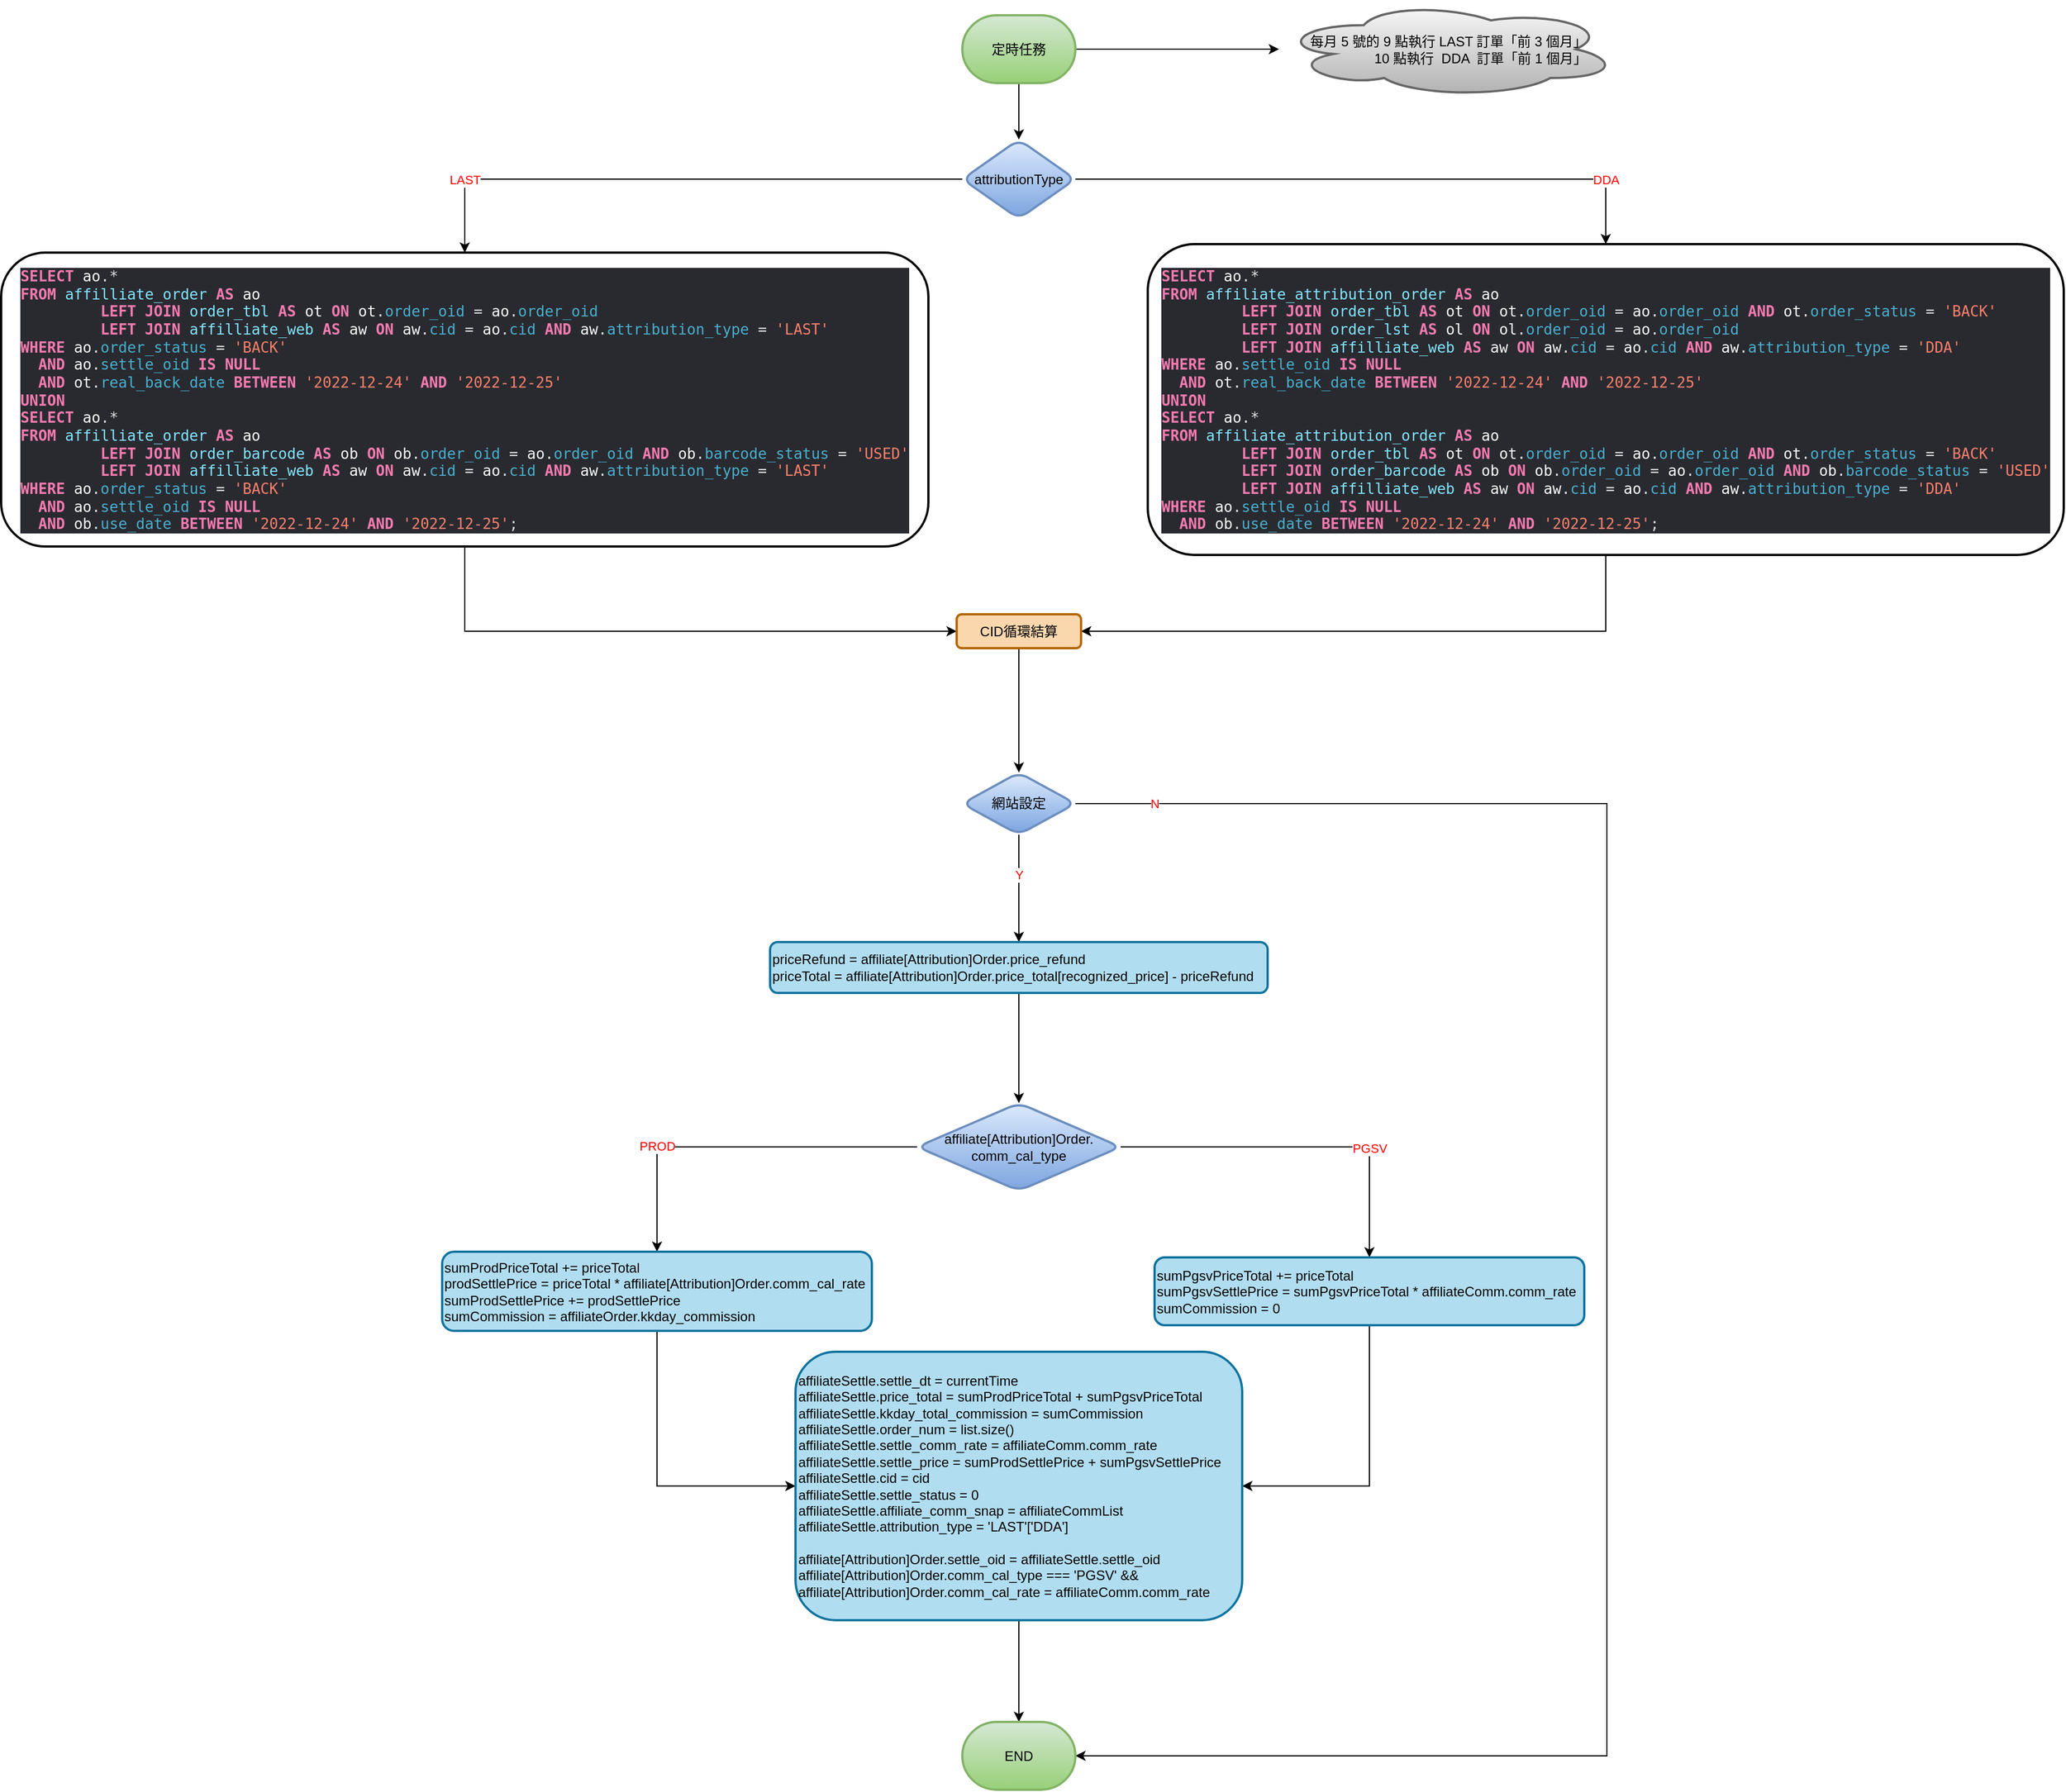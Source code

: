 <mxfile version="20.7.4" type="github">
  <diagram id="C5RBs43oDa-KdzZeNtuy" name="Page-1">
    <mxGraphModel dx="5160" dy="2760" grid="1" gridSize="10" guides="1" tooltips="1" connect="1" arrows="1" fold="1" page="1" pageScale="1" pageWidth="827" pageHeight="1169" math="0" shadow="0">
      <root>
        <mxCell id="WIyWlLk6GJQsqaUBKTNV-0" />
        <mxCell id="WIyWlLk6GJQsqaUBKTNV-1" parent="WIyWlLk6GJQsqaUBKTNV-0" />
        <mxCell id="dn64MigM15AH9dNGIZ7F-24" style="edgeStyle=orthogonalEdgeStyle;rounded=0;orthogonalLoop=1;jettySize=auto;html=1;exitX=0.5;exitY=1;exitDx=0;exitDy=0;exitPerimeter=0;entryX=0.5;entryY=0;entryDx=0;entryDy=0;" edge="1" parent="WIyWlLk6GJQsqaUBKTNV-1" source="dn64MigM15AH9dNGIZ7F-0" target="dn64MigM15AH9dNGIZ7F-23">
          <mxGeometry relative="1" as="geometry" />
        </mxCell>
        <mxCell id="dn64MigM15AH9dNGIZ7F-38" value="" style="edgeStyle=orthogonalEdgeStyle;rounded=0;orthogonalLoop=1;jettySize=auto;html=1;" edge="1" parent="WIyWlLk6GJQsqaUBKTNV-1" source="dn64MigM15AH9dNGIZ7F-0" target="dn64MigM15AH9dNGIZ7F-37">
          <mxGeometry relative="1" as="geometry" />
        </mxCell>
        <mxCell id="dn64MigM15AH9dNGIZ7F-0" value="定時任務" style="strokeWidth=2;html=1;shape=mxgraph.flowchart.terminator;whiteSpace=wrap;fillColor=#d5e8d4;strokeColor=#82b366;gradientColor=#97d077;" vertex="1" parent="WIyWlLk6GJQsqaUBKTNV-1">
          <mxGeometry x="320" y="302.5" width="100" height="60" as="geometry" />
        </mxCell>
        <mxCell id="dn64MigM15AH9dNGIZ7F-4" value="" style="edgeStyle=orthogonalEdgeStyle;rounded=0;orthogonalLoop=1;jettySize=auto;html=1;" edge="1" parent="WIyWlLk6GJQsqaUBKTNV-1" source="dn64MigM15AH9dNGIZ7F-23" target="dn64MigM15AH9dNGIZ7F-3">
          <mxGeometry relative="1" as="geometry">
            <mxPoint x="300" y="472.5" as="sourcePoint" />
          </mxGeometry>
        </mxCell>
        <mxCell id="dn64MigM15AH9dNGIZ7F-6" value="&lt;font color=&quot;#ff0000&quot;&gt;LAST&lt;/font&gt;" style="edgeLabel;html=1;align=center;verticalAlign=middle;resizable=0;points=[];" vertex="1" connectable="0" parent="dn64MigM15AH9dNGIZ7F-4">
          <mxGeometry x="0.448" relative="1" as="geometry">
            <mxPoint x="-75" as="offset" />
          </mxGeometry>
        </mxCell>
        <mxCell id="dn64MigM15AH9dNGIZ7F-8" value="" style="edgeStyle=orthogonalEdgeStyle;rounded=0;orthogonalLoop=1;jettySize=auto;html=1;" edge="1" parent="WIyWlLk6GJQsqaUBKTNV-1" source="dn64MigM15AH9dNGIZ7F-23" target="dn64MigM15AH9dNGIZ7F-7">
          <mxGeometry relative="1" as="geometry">
            <mxPoint x="430" y="472.5" as="sourcePoint" />
          </mxGeometry>
        </mxCell>
        <mxCell id="dn64MigM15AH9dNGIZ7F-9" value="&lt;font color=&quot;#ff0000&quot;&gt;DDA&lt;/font&gt;" style="edgeLabel;html=1;align=center;verticalAlign=middle;resizable=0;points=[];" vertex="1" connectable="0" parent="dn64MigM15AH9dNGIZ7F-8">
          <mxGeometry x="0.37" y="3" relative="1" as="geometry">
            <mxPoint x="108" y="3" as="offset" />
          </mxGeometry>
        </mxCell>
        <mxCell id="dn64MigM15AH9dNGIZ7F-12" style="edgeStyle=orthogonalEdgeStyle;rounded=0;orthogonalLoop=1;jettySize=auto;html=1;exitX=0.5;exitY=1;exitDx=0;exitDy=0;entryX=0;entryY=0.5;entryDx=0;entryDy=0;" edge="1" parent="WIyWlLk6GJQsqaUBKTNV-1" source="dn64MigM15AH9dNGIZ7F-3" target="dn64MigM15AH9dNGIZ7F-10">
          <mxGeometry relative="1" as="geometry" />
        </mxCell>
        <mxCell id="dn64MigM15AH9dNGIZ7F-3" value="&lt;div style=&quot;caret-color: rgb(0, 0, 0); text-align: start; text-size-adjust: auto;&quot; class=&quot;mind-clipboard&quot;&gt;&lt;div style=&quot;background-color:#292a30;color:#dfdfe0;font-family:&#39;JetBrains Mono&#39;,monospace;font-size:9.8pt;&quot;&gt;&lt;pre&gt;&lt;span style=&quot;color:#f97bb0;font-weight:bold;&quot;&gt;SELECT &lt;/span&gt;&lt;span style=&quot;color:#fcfcfc;&quot;&gt;ao&lt;/span&gt;.*&lt;br&gt;&lt;span style=&quot;color:#f97bb0;font-weight:bold;&quot;&gt;FROM &lt;/span&gt;&lt;span style=&quot;color:#82e6ff;&quot;&gt;affilliate_order &lt;/span&gt;&lt;span style=&quot;color:#f97bb0;font-weight:bold;&quot;&gt;AS &lt;/span&gt;&lt;span style=&quot;color:#fcfcfc;&quot;&gt;ao&lt;br&gt;&lt;/span&gt;&lt;span style=&quot;color:#fcfcfc;&quot;&gt;         &lt;/span&gt;&lt;span style=&quot;color:#f97bb0;font-weight:bold;&quot;&gt;LEFT JOIN &lt;/span&gt;&lt;span style=&quot;color:#82e6ff;&quot;&gt;order_tbl &lt;/span&gt;&lt;span style=&quot;color:#f97bb0;font-weight:bold;&quot;&gt;AS &lt;/span&gt;&lt;span style=&quot;color:#fcfcfc;&quot;&gt;ot &lt;/span&gt;&lt;span style=&quot;color:#f97bb0;font-weight:bold;&quot;&gt;ON &lt;/span&gt;&lt;span style=&quot;color:#fcfcfc;&quot;&gt;ot&lt;/span&gt;.&lt;span style=&quot;color:#49b0ce;&quot;&gt;order_oid &lt;/span&gt;= &lt;span style=&quot;color:#fcfcfc;&quot;&gt;ao&lt;/span&gt;.&lt;span style=&quot;color:#49b0ce;&quot;&gt;order_oid&lt;br&gt;&lt;/span&gt;&lt;span style=&quot;color:#49b0ce;&quot;&gt;         &lt;/span&gt;&lt;span style=&quot;color:#f97bb0;font-weight:bold;&quot;&gt;LEFT JOIN &lt;/span&gt;&lt;span style=&quot;color:#82e6ff;&quot;&gt;affilliate_web &lt;/span&gt;&lt;span style=&quot;color:#f97bb0;font-weight:bold;&quot;&gt;AS &lt;/span&gt;&lt;span style=&quot;color:#fcfcfc;&quot;&gt;aw &lt;/span&gt;&lt;span style=&quot;color:#f97bb0;font-weight:bold;&quot;&gt;ON &lt;/span&gt;&lt;span style=&quot;color:#fcfcfc;&quot;&gt;aw&lt;/span&gt;.&lt;span style=&quot;color:#49b0ce;&quot;&gt;cid &lt;/span&gt;= &lt;span style=&quot;color:#fcfcfc;&quot;&gt;ao&lt;/span&gt;.&lt;span style=&quot;color:#49b0ce;&quot;&gt;cid &lt;/span&gt;&lt;span style=&quot;color:#f97bb0;font-weight:bold;&quot;&gt;AND &lt;/span&gt;&lt;span style=&quot;color:#fcfcfc;&quot;&gt;aw&lt;/span&gt;.&lt;span style=&quot;color:#49b0ce;&quot;&gt;attribution_type &lt;/span&gt;= &lt;span style=&quot;color:#ff806c;&quot;&gt;&#39;LAST&#39;&lt;br&gt;&lt;/span&gt;&lt;span style=&quot;color:#f97bb0;font-weight:bold;&quot;&gt;WHERE &lt;/span&gt;&lt;span style=&quot;color:#fcfcfc;&quot;&gt;ao&lt;/span&gt;.&lt;span style=&quot;color:#49b0ce;&quot;&gt;order_status &lt;/span&gt;= &lt;span style=&quot;color:#ff806c;&quot;&gt;&#39;BACK&#39;&lt;br&gt;&lt;/span&gt;&lt;span style=&quot;color:#ff806c;&quot;&gt;  &lt;/span&gt;&lt;span style=&quot;color:#f97bb0;font-weight:bold;&quot;&gt;AND &lt;/span&gt;&lt;span style=&quot;color:#fcfcfc;&quot;&gt;ao&lt;/span&gt;.&lt;span style=&quot;color:#49b0ce;&quot;&gt;settle_oid &lt;/span&gt;&lt;span style=&quot;color:#f97bb0;font-weight:bold;&quot;&gt;IS NULL&lt;br&gt;&lt;/span&gt;&lt;span style=&quot;color:#f97bb0;font-weight:bold;&quot;&gt;  AND &lt;/span&gt;&lt;span style=&quot;color:#fcfcfc;&quot;&gt;ot&lt;/span&gt;.&lt;span style=&quot;color:#49b0ce;&quot;&gt;real_back_date &lt;/span&gt;&lt;span style=&quot;color:#f97bb0;font-weight:bold;&quot;&gt;BETWEEN &lt;/span&gt;&lt;span style=&quot;color:#ff806c;&quot;&gt;&#39;2022-12-24&#39; &lt;/span&gt;&lt;span style=&quot;color:#f97bb0;font-weight:bold;&quot;&gt;AND &lt;/span&gt;&lt;span style=&quot;color:#ff806c;&quot;&gt;&#39;2022-12-25&#39;&lt;br&gt;&lt;/span&gt;&lt;span style=&quot;color:#f97bb0;font-weight:bold;&quot;&gt;UNION&lt;br&gt;&lt;/span&gt;&lt;span style=&quot;color:#f97bb0;font-weight:bold;&quot;&gt;SELECT &lt;/span&gt;&lt;span style=&quot;color:#fcfcfc;&quot;&gt;ao&lt;/span&gt;.*&lt;br&gt;&lt;span style=&quot;color:#f97bb0;font-weight:bold;&quot;&gt;FROM &lt;/span&gt;&lt;span style=&quot;color:#82e6ff;&quot;&gt;affilliate_order &lt;/span&gt;&lt;span style=&quot;color:#f97bb0;font-weight:bold;&quot;&gt;AS &lt;/span&gt;&lt;span style=&quot;color:#fcfcfc;&quot;&gt;ao&lt;br&gt;&lt;/span&gt;&lt;span style=&quot;color:#fcfcfc;&quot;&gt;         &lt;/span&gt;&lt;span style=&quot;color:#f97bb0;font-weight:bold;&quot;&gt;LEFT JOIN &lt;/span&gt;&lt;span style=&quot;color:#82e6ff;&quot;&gt;order_barcode &lt;/span&gt;&lt;span style=&quot;color:#f97bb0;font-weight:bold;&quot;&gt;AS &lt;/span&gt;&lt;span style=&quot;color:#fcfcfc;&quot;&gt;ob &lt;/span&gt;&lt;span style=&quot;color:#f97bb0;font-weight:bold;&quot;&gt;ON &lt;/span&gt;&lt;span style=&quot;color:#fcfcfc;&quot;&gt;ob&lt;/span&gt;.&lt;span style=&quot;color:#49b0ce;&quot;&gt;order_oid &lt;/span&gt;= &lt;span style=&quot;color:#fcfcfc;&quot;&gt;ao&lt;/span&gt;.&lt;span style=&quot;color:#49b0ce;&quot;&gt;order_oid &lt;/span&gt;&lt;span style=&quot;color:#f97bb0;font-weight:bold;&quot;&gt;AND &lt;/span&gt;&lt;span style=&quot;color:#fcfcfc;&quot;&gt;ob&lt;/span&gt;.&lt;span style=&quot;color:#49b0ce;&quot;&gt;barcode_status &lt;/span&gt;= &lt;span style=&quot;color:#ff806c;&quot;&gt;&#39;USED&#39;&lt;br&gt;&lt;/span&gt;&lt;span style=&quot;color:#ff806c;&quot;&gt;         &lt;/span&gt;&lt;span style=&quot;color:#f97bb0;font-weight:bold;&quot;&gt;LEFT JOIN &lt;/span&gt;&lt;span style=&quot;color:#82e6ff;&quot;&gt;affilliate_web &lt;/span&gt;&lt;span style=&quot;color:#f97bb0;font-weight:bold;&quot;&gt;AS &lt;/span&gt;&lt;span style=&quot;color:#fcfcfc;&quot;&gt;aw &lt;/span&gt;&lt;span style=&quot;color:#f97bb0;font-weight:bold;&quot;&gt;ON &lt;/span&gt;&lt;span style=&quot;color:#fcfcfc;&quot;&gt;aw&lt;/span&gt;.&lt;span style=&quot;color:#49b0ce;&quot;&gt;cid &lt;/span&gt;= &lt;span style=&quot;color:#fcfcfc;&quot;&gt;ao&lt;/span&gt;.&lt;span style=&quot;color:#49b0ce;&quot;&gt;cid &lt;/span&gt;&lt;span style=&quot;color:#f97bb0;font-weight:bold;&quot;&gt;AND &lt;/span&gt;&lt;span style=&quot;color:#fcfcfc;&quot;&gt;aw&lt;/span&gt;.&lt;span style=&quot;color:#49b0ce;&quot;&gt;attribution_type &lt;/span&gt;= &lt;span style=&quot;color:#ff806c;&quot;&gt;&#39;LAST&#39;&lt;br&gt;&lt;/span&gt;&lt;span style=&quot;color:#f97bb0;font-weight:bold;&quot;&gt;WHERE &lt;/span&gt;&lt;span style=&quot;color:#fcfcfc;&quot;&gt;ao&lt;/span&gt;.&lt;span style=&quot;color:#49b0ce;&quot;&gt;order_status &lt;/span&gt;= &lt;span style=&quot;color:#ff806c;&quot;&gt;&#39;BACK&#39;&lt;br&gt;&lt;/span&gt;&lt;span style=&quot;color:#ff806c;&quot;&gt;  &lt;/span&gt;&lt;span style=&quot;color:#f97bb0;font-weight:bold;&quot;&gt;AND &lt;/span&gt;&lt;span style=&quot;color:#fcfcfc;&quot;&gt;ao&lt;/span&gt;.&lt;span style=&quot;color:#49b0ce;&quot;&gt;settle_oid &lt;/span&gt;&lt;span style=&quot;color:#f97bb0;font-weight:bold;&quot;&gt;IS NULL&lt;br&gt;&lt;/span&gt;&lt;span style=&quot;color:#f97bb0;font-weight:bold;&quot;&gt;  AND &lt;/span&gt;&lt;span style=&quot;color:#fcfcfc;&quot;&gt;ob&lt;/span&gt;.&lt;span style=&quot;color:#49b0ce;&quot;&gt;use_date &lt;/span&gt;&lt;span style=&quot;color:#f97bb0;font-weight:bold;&quot;&gt;BETWEEN &lt;/span&gt;&lt;span style=&quot;color:#ff806c;&quot;&gt;&#39;2022-12-24&#39; &lt;/span&gt;&lt;span style=&quot;color:#f97bb0;font-weight:bold;&quot;&gt;AND &lt;/span&gt;&lt;span style=&quot;color:#ff806c;&quot;&gt;&#39;2022-12-25&#39;&lt;/span&gt;;&lt;/pre&gt;&lt;/div&gt;&lt;/div&gt;" style="rounded=1;whiteSpace=wrap;html=1;strokeWidth=2;" vertex="1" parent="WIyWlLk6GJQsqaUBKTNV-1">
          <mxGeometry x="-530" y="512.5" width="820" height="260" as="geometry" />
        </mxCell>
        <mxCell id="dn64MigM15AH9dNGIZ7F-13" style="edgeStyle=orthogonalEdgeStyle;rounded=0;orthogonalLoop=1;jettySize=auto;html=1;exitX=0.5;exitY=1;exitDx=0;exitDy=0;entryX=1;entryY=0.5;entryDx=0;entryDy=0;" edge="1" parent="WIyWlLk6GJQsqaUBKTNV-1" source="dn64MigM15AH9dNGIZ7F-7" target="dn64MigM15AH9dNGIZ7F-10">
          <mxGeometry relative="1" as="geometry" />
        </mxCell>
        <mxCell id="dn64MigM15AH9dNGIZ7F-7" value="&lt;div style=&quot;caret-color: rgb(0, 0, 0); text-align: start; text-size-adjust: auto;&quot; class=&quot;mind-clipboard&quot;&gt;&lt;div style=&quot;background-color:#292a30;color:#dfdfe0;font-family:&#39;JetBrains Mono&#39;,monospace;font-size:9.8pt;&quot;&gt;&lt;pre&gt;&lt;span style=&quot;color:#f97bb0;font-weight:bold;&quot;&gt;SELECT &lt;/span&gt;&lt;span style=&quot;color:#fcfcfc;&quot;&gt;ao&lt;/span&gt;.*&lt;br&gt;&lt;span style=&quot;color:#f97bb0;font-weight:bold;&quot;&gt;FROM &lt;/span&gt;&lt;span style=&quot;color:#82e6ff;&quot;&gt;affiliate_attribution_order &lt;/span&gt;&lt;span style=&quot;color:#f97bb0;font-weight:bold;&quot;&gt;AS &lt;/span&gt;&lt;span style=&quot;color:#fcfcfc;&quot;&gt;ao&lt;br&gt;&lt;/span&gt;&lt;span style=&quot;color:#fcfcfc;&quot;&gt;         &lt;/span&gt;&lt;span style=&quot;color:#f97bb0;font-weight:bold;&quot;&gt;LEFT JOIN &lt;/span&gt;&lt;span style=&quot;color:#82e6ff;&quot;&gt;order_tbl &lt;/span&gt;&lt;span style=&quot;color:#f97bb0;font-weight:bold;&quot;&gt;AS &lt;/span&gt;&lt;span style=&quot;color:#fcfcfc;&quot;&gt;ot &lt;/span&gt;&lt;span style=&quot;color:#f97bb0;font-weight:bold;&quot;&gt;ON &lt;/span&gt;&lt;span style=&quot;color:#fcfcfc;&quot;&gt;ot&lt;/span&gt;.&lt;span style=&quot;color:#49b0ce;&quot;&gt;order_oid &lt;/span&gt;= &lt;span style=&quot;color:#fcfcfc;&quot;&gt;ao&lt;/span&gt;.&lt;span style=&quot;color:#49b0ce;&quot;&gt;order_oid &lt;/span&gt;&lt;span style=&quot;color:#f97bb0;font-weight:bold;&quot;&gt;AND &lt;/span&gt;&lt;span style=&quot;color:#fcfcfc;&quot;&gt;ot&lt;/span&gt;.&lt;span style=&quot;color:#49b0ce;&quot;&gt;order_status &lt;/span&gt;= &lt;span style=&quot;color:#ff806c;&quot;&gt;&#39;BACK&#39;&lt;br&gt;&lt;/span&gt;&lt;span style=&quot;color:#ff806c;&quot;&gt;         &lt;/span&gt;&lt;span style=&quot;color:#f97bb0;font-weight:bold;&quot;&gt;LEFT JOIN &lt;/span&gt;&lt;span style=&quot;color:#82e6ff;&quot;&gt;order_lst &lt;/span&gt;&lt;span style=&quot;color:#f97bb0;font-weight:bold;&quot;&gt;AS &lt;/span&gt;&lt;span style=&quot;color:#fcfcfc;&quot;&gt;ol &lt;/span&gt;&lt;span style=&quot;color:#f97bb0;font-weight:bold;&quot;&gt;ON &lt;/span&gt;&lt;span style=&quot;color:#fcfcfc;&quot;&gt;ol&lt;/span&gt;.&lt;span style=&quot;color:#49b0ce;&quot;&gt;order_oid &lt;/span&gt;= &lt;span style=&quot;color:#fcfcfc;&quot;&gt;ao&lt;/span&gt;.&lt;span style=&quot;color:#49b0ce;&quot;&gt;order_oid&lt;br&gt;&lt;/span&gt;&lt;span style=&quot;color:#49b0ce;&quot;&gt;         &lt;/span&gt;&lt;span style=&quot;color:#f97bb0;font-weight:bold;&quot;&gt;LEFT JOIN &lt;/span&gt;&lt;span style=&quot;color:#82e6ff;&quot;&gt;affilliate_web &lt;/span&gt;&lt;span style=&quot;color:#f97bb0;font-weight:bold;&quot;&gt;AS &lt;/span&gt;&lt;span style=&quot;color:#fcfcfc;&quot;&gt;aw &lt;/span&gt;&lt;span style=&quot;color:#f97bb0;font-weight:bold;&quot;&gt;ON &lt;/span&gt;&lt;span style=&quot;color:#fcfcfc;&quot;&gt;aw&lt;/span&gt;.&lt;span style=&quot;color:#49b0ce;&quot;&gt;cid &lt;/span&gt;= &lt;span style=&quot;color:#fcfcfc;&quot;&gt;ao&lt;/span&gt;.&lt;span style=&quot;color:#49b0ce;&quot;&gt;cid &lt;/span&gt;&lt;span style=&quot;color:#f97bb0;font-weight:bold;&quot;&gt;AND &lt;/span&gt;&lt;span style=&quot;color:#fcfcfc;&quot;&gt;aw&lt;/span&gt;.&lt;span style=&quot;color:#49b0ce;&quot;&gt;attribution_type &lt;/span&gt;= &lt;span style=&quot;color:#ff806c;&quot;&gt;&#39;DDA&#39;&lt;br&gt;&lt;/span&gt;&lt;span style=&quot;color:#f97bb0;font-weight:bold;&quot;&gt;WHERE &lt;/span&gt;&lt;span style=&quot;color:#fcfcfc;&quot;&gt;ao&lt;/span&gt;.&lt;span style=&quot;color:#49b0ce;&quot;&gt;settle_oid &lt;/span&gt;&lt;span style=&quot;color:#f97bb0;font-weight:bold;&quot;&gt;IS NULL&lt;br&gt;&lt;/span&gt;&lt;span style=&quot;color:#f97bb0;font-weight:bold;&quot;&gt;  AND &lt;/span&gt;&lt;span style=&quot;color:#fcfcfc;&quot;&gt;ot&lt;/span&gt;.&lt;span style=&quot;color:#49b0ce;&quot;&gt;real_back_date &lt;/span&gt;&lt;span style=&quot;color:#f97bb0;font-weight:bold;&quot;&gt;BETWEEN &lt;/span&gt;&lt;span style=&quot;color:#ff806c;&quot;&gt;&#39;2022-12-24&#39; &lt;/span&gt;&lt;span style=&quot;color:#f97bb0;font-weight:bold;&quot;&gt;AND &lt;/span&gt;&lt;span style=&quot;color:#ff806c;&quot;&gt;&#39;2022-12-25&#39;&lt;br&gt;&lt;/span&gt;&lt;span style=&quot;color:#f97bb0;font-weight:bold;&quot;&gt;UNION&lt;br&gt;&lt;/span&gt;&lt;span style=&quot;color:#f97bb0;font-weight:bold;&quot;&gt;SELECT &lt;/span&gt;&lt;span style=&quot;color:#fcfcfc;&quot;&gt;ao&lt;/span&gt;.*&lt;br&gt;&lt;span style=&quot;color:#f97bb0;font-weight:bold;&quot;&gt;FROM &lt;/span&gt;&lt;span style=&quot;color:#82e6ff;&quot;&gt;affiliate_attribution_order &lt;/span&gt;&lt;span style=&quot;color:#f97bb0;font-weight:bold;&quot;&gt;AS &lt;/span&gt;&lt;span style=&quot;color:#fcfcfc;&quot;&gt;ao&lt;br&gt;&lt;/span&gt;&lt;span style=&quot;color:#fcfcfc;&quot;&gt;         &lt;/span&gt;&lt;span style=&quot;color:#f97bb0;font-weight:bold;&quot;&gt;LEFT JOIN &lt;/span&gt;&lt;span style=&quot;color:#82e6ff;&quot;&gt;order_tbl &lt;/span&gt;&lt;span style=&quot;color:#f97bb0;font-weight:bold;&quot;&gt;AS &lt;/span&gt;&lt;span style=&quot;color:#fcfcfc;&quot;&gt;ot &lt;/span&gt;&lt;span style=&quot;color:#f97bb0;font-weight:bold;&quot;&gt;ON &lt;/span&gt;&lt;span style=&quot;color:#fcfcfc;&quot;&gt;ot&lt;/span&gt;.&lt;span style=&quot;color:#49b0ce;&quot;&gt;order_oid &lt;/span&gt;= &lt;span style=&quot;color:#fcfcfc;&quot;&gt;ao&lt;/span&gt;.&lt;span style=&quot;color:#49b0ce;&quot;&gt;order_oid &lt;/span&gt;&lt;span style=&quot;color:#f97bb0;font-weight:bold;&quot;&gt;AND &lt;/span&gt;&lt;span style=&quot;color:#fcfcfc;&quot;&gt;ot&lt;/span&gt;.&lt;span style=&quot;color:#49b0ce;&quot;&gt;order_status &lt;/span&gt;= &lt;span style=&quot;color:#ff806c;&quot;&gt;&#39;BACK&#39;&lt;br&gt;&lt;/span&gt;&lt;span style=&quot;color:#ff806c;&quot;&gt;         &lt;/span&gt;&lt;span style=&quot;color:#f97bb0;font-weight:bold;&quot;&gt;LEFT JOIN &lt;/span&gt;&lt;span style=&quot;color:#82e6ff;&quot;&gt;order_barcode &lt;/span&gt;&lt;span style=&quot;color:#f97bb0;font-weight:bold;&quot;&gt;AS &lt;/span&gt;&lt;span style=&quot;color:#fcfcfc;&quot;&gt;ob &lt;/span&gt;&lt;span style=&quot;color:#f97bb0;font-weight:bold;&quot;&gt;ON &lt;/span&gt;&lt;span style=&quot;color:#fcfcfc;&quot;&gt;ob&lt;/span&gt;.&lt;span style=&quot;color:#49b0ce;&quot;&gt;order_oid &lt;/span&gt;= &lt;span style=&quot;color:#fcfcfc;&quot;&gt;ao&lt;/span&gt;.&lt;span style=&quot;color:#49b0ce;&quot;&gt;order_oid &lt;/span&gt;&lt;span style=&quot;color:#f97bb0;font-weight:bold;&quot;&gt;AND &lt;/span&gt;&lt;span style=&quot;color:#fcfcfc;&quot;&gt;ob&lt;/span&gt;.&lt;span style=&quot;color:#49b0ce;&quot;&gt;barcode_status &lt;/span&gt;= &lt;span style=&quot;color:#ff806c;&quot;&gt;&#39;USED&#39;&lt;br&gt;&lt;/span&gt;&lt;span style=&quot;color:#ff806c;&quot;&gt;         &lt;/span&gt;&lt;span style=&quot;color:#f97bb0;font-weight:bold;&quot;&gt;LEFT JOIN &lt;/span&gt;&lt;span style=&quot;color:#82e6ff;&quot;&gt;affilliate_web &lt;/span&gt;&lt;span style=&quot;color:#f97bb0;font-weight:bold;&quot;&gt;AS &lt;/span&gt;&lt;span style=&quot;color:#fcfcfc;&quot;&gt;aw &lt;/span&gt;&lt;span style=&quot;color:#f97bb0;font-weight:bold;&quot;&gt;ON &lt;/span&gt;&lt;span style=&quot;color:#fcfcfc;&quot;&gt;aw&lt;/span&gt;.&lt;span style=&quot;color:#49b0ce;&quot;&gt;cid &lt;/span&gt;= &lt;span style=&quot;color:#fcfcfc;&quot;&gt;ao&lt;/span&gt;.&lt;span style=&quot;color:#49b0ce;&quot;&gt;cid &lt;/span&gt;&lt;span style=&quot;color:#f97bb0;font-weight:bold;&quot;&gt;AND &lt;/span&gt;&lt;span style=&quot;color:#fcfcfc;&quot;&gt;aw&lt;/span&gt;.&lt;span style=&quot;color:#49b0ce;&quot;&gt;attribution_type &lt;/span&gt;= &lt;span style=&quot;color:#ff806c;&quot;&gt;&#39;DDA&#39;&lt;br&gt;&lt;/span&gt;&lt;span style=&quot;color:#f97bb0;font-weight:bold;&quot;&gt;WHERE &lt;/span&gt;&lt;span style=&quot;color:#fcfcfc;&quot;&gt;ao&lt;/span&gt;.&lt;span style=&quot;color:#49b0ce;&quot;&gt;settle_oid &lt;/span&gt;&lt;span style=&quot;color:#f97bb0;font-weight:bold;&quot;&gt;IS NULL&lt;br&gt;&lt;/span&gt;&lt;span style=&quot;color:#f97bb0;font-weight:bold;&quot;&gt;  AND &lt;/span&gt;&lt;span style=&quot;color:#fcfcfc;&quot;&gt;ob&lt;/span&gt;.&lt;span style=&quot;color:#49b0ce;&quot;&gt;use_date &lt;/span&gt;&lt;span style=&quot;color:#f97bb0;font-weight:bold;&quot;&gt;BETWEEN &lt;/span&gt;&lt;span style=&quot;color:#ff806c;&quot;&gt;&#39;2022-12-24&#39; &lt;/span&gt;&lt;span style=&quot;color:#f97bb0;font-weight:bold;&quot;&gt;AND &lt;/span&gt;&lt;span style=&quot;color:#ff806c;&quot;&gt;&#39;2022-12-25&#39;&lt;/span&gt;;&lt;/pre&gt;&lt;/div&gt;&lt;/div&gt;" style="rounded=1;whiteSpace=wrap;html=1;strokeWidth=2;" vertex="1" parent="WIyWlLk6GJQsqaUBKTNV-1">
          <mxGeometry x="484" y="505" width="810" height="275" as="geometry" />
        </mxCell>
        <mxCell id="dn64MigM15AH9dNGIZ7F-15" value="" style="edgeStyle=orthogonalEdgeStyle;rounded=0;orthogonalLoop=1;jettySize=auto;html=1;" edge="1" parent="WIyWlLk6GJQsqaUBKTNV-1" source="dn64MigM15AH9dNGIZ7F-10" target="dn64MigM15AH9dNGIZ7F-14">
          <mxGeometry relative="1" as="geometry" />
        </mxCell>
        <mxCell id="dn64MigM15AH9dNGIZ7F-10" value="CID循環結算" style="rounded=1;whiteSpace=wrap;html=1;strokeWidth=2;fillColor=#fad7ac;strokeColor=#b46504;" vertex="1" parent="WIyWlLk6GJQsqaUBKTNV-1">
          <mxGeometry x="315" y="832.5" width="110" height="30" as="geometry" />
        </mxCell>
        <mxCell id="dn64MigM15AH9dNGIZ7F-44" style="edgeStyle=orthogonalEdgeStyle;rounded=0;orthogonalLoop=1;jettySize=auto;html=1;exitX=1;exitY=0.5;exitDx=0;exitDy=0;entryX=1;entryY=0.5;entryDx=0;entryDy=0;entryPerimeter=0;" edge="1" parent="WIyWlLk6GJQsqaUBKTNV-1" source="dn64MigM15AH9dNGIZ7F-14" target="dn64MigM15AH9dNGIZ7F-39">
          <mxGeometry x="0.043" y="-80" relative="1" as="geometry">
            <Array as="points">
              <mxPoint x="890" y="1000.5" />
              <mxPoint x="890" y="1842.5" />
            </Array>
            <mxPoint as="offset" />
          </mxGeometry>
        </mxCell>
        <mxCell id="dn64MigM15AH9dNGIZ7F-47" value="N" style="edgeLabel;html=1;align=center;verticalAlign=middle;resizable=0;points=[];fontColor=#FF0000;" vertex="1" connectable="0" parent="dn64MigM15AH9dNGIZ7F-44">
          <mxGeometry x="-0.873" y="-2" relative="1" as="geometry">
            <mxPoint x="-43" y="-2" as="offset" />
          </mxGeometry>
        </mxCell>
        <mxCell id="dn64MigM15AH9dNGIZ7F-45" style="edgeStyle=orthogonalEdgeStyle;rounded=0;orthogonalLoop=1;jettySize=auto;html=1;exitX=0.5;exitY=1;exitDx=0;exitDy=0;entryX=0.5;entryY=0;entryDx=0;entryDy=0;" edge="1" parent="WIyWlLk6GJQsqaUBKTNV-1" source="dn64MigM15AH9dNGIZ7F-14" target="dn64MigM15AH9dNGIZ7F-16">
          <mxGeometry relative="1" as="geometry" />
        </mxCell>
        <mxCell id="dn64MigM15AH9dNGIZ7F-46" value="Y" style="edgeLabel;html=1;align=center;verticalAlign=middle;resizable=0;points=[];fontColor=#FF0000;" vertex="1" connectable="0" parent="dn64MigM15AH9dNGIZ7F-45">
          <mxGeometry x="-0.426" y="-4" relative="1" as="geometry">
            <mxPoint x="4" y="8" as="offset" />
          </mxGeometry>
        </mxCell>
        <mxCell id="dn64MigM15AH9dNGIZ7F-14" value="網站設定" style="rhombus;whiteSpace=wrap;html=1;rounded=1;strokeWidth=2;fillColor=#dae8fc;gradientColor=#7ea6e0;strokeColor=#6c8ebf;" vertex="1" parent="WIyWlLk6GJQsqaUBKTNV-1">
          <mxGeometry x="320" y="972.5" width="100" height="55" as="geometry" />
        </mxCell>
        <mxCell id="dn64MigM15AH9dNGIZ7F-19" value="" style="edgeStyle=orthogonalEdgeStyle;rounded=0;orthogonalLoop=1;jettySize=auto;html=1;" edge="1" parent="WIyWlLk6GJQsqaUBKTNV-1" source="dn64MigM15AH9dNGIZ7F-16" target="dn64MigM15AH9dNGIZ7F-18">
          <mxGeometry relative="1" as="geometry" />
        </mxCell>
        <mxCell id="dn64MigM15AH9dNGIZ7F-16" value="priceRefund = affiliate[Attribution]Order.price_refund&lt;br&gt;priceTotal = affiliate[Attribution]Order.price_total[recognized_price] - priceRefund" style="whiteSpace=wrap;html=1;rounded=1;strokeWidth=2;align=left;fillColor=#b1ddf0;strokeColor=#10739e;" vertex="1" parent="WIyWlLk6GJQsqaUBKTNV-1">
          <mxGeometry x="150" y="1122.5" width="440" height="45" as="geometry" />
        </mxCell>
        <mxCell id="dn64MigM15AH9dNGIZ7F-26" value="" style="edgeStyle=orthogonalEdgeStyle;rounded=0;orthogonalLoop=1;jettySize=auto;html=1;" edge="1" parent="WIyWlLk6GJQsqaUBKTNV-1" source="dn64MigM15AH9dNGIZ7F-18" target="dn64MigM15AH9dNGIZ7F-25">
          <mxGeometry relative="1" as="geometry" />
        </mxCell>
        <mxCell id="dn64MigM15AH9dNGIZ7F-27" value="&lt;font color=&quot;#ff0000&quot;&gt;PROD&lt;/font&gt;" style="edgeLabel;html=1;align=center;verticalAlign=middle;resizable=0;points=[];" vertex="1" connectable="0" parent="dn64MigM15AH9dNGIZ7F-26">
          <mxGeometry x="0.476" y="-3" relative="1" as="geometry">
            <mxPoint x="3" y="-9" as="offset" />
          </mxGeometry>
        </mxCell>
        <mxCell id="dn64MigM15AH9dNGIZ7F-29" value="" style="edgeStyle=orthogonalEdgeStyle;rounded=0;orthogonalLoop=1;jettySize=auto;html=1;" edge="1" parent="WIyWlLk6GJQsqaUBKTNV-1" source="dn64MigM15AH9dNGIZ7F-18" target="dn64MigM15AH9dNGIZ7F-28">
          <mxGeometry relative="1" as="geometry" />
        </mxCell>
        <mxCell id="dn64MigM15AH9dNGIZ7F-36" value="&lt;font color=&quot;#ff0000&quot;&gt;PGSV&lt;/font&gt;" style="edgeLabel;html=1;align=center;verticalAlign=middle;resizable=0;points=[];" vertex="1" connectable="0" parent="dn64MigM15AH9dNGIZ7F-29">
          <mxGeometry x="0.482" y="-6" relative="1" as="geometry">
            <mxPoint x="6" y="-15" as="offset" />
          </mxGeometry>
        </mxCell>
        <mxCell id="dn64MigM15AH9dNGIZ7F-18" value="affiliate[Attribution]Order.&lt;br&gt;comm_cal_type" style="rhombus;whiteSpace=wrap;html=1;align=center;rounded=1;strokeWidth=2;fillColor=#dae8fc;gradientColor=#7ea6e0;strokeColor=#6c8ebf;" vertex="1" parent="WIyWlLk6GJQsqaUBKTNV-1">
          <mxGeometry x="280" y="1265" width="180" height="77.5" as="geometry" />
        </mxCell>
        <mxCell id="dn64MigM15AH9dNGIZ7F-23" value="attributionType" style="rhombus;whiteSpace=wrap;html=1;rounded=1;strokeWidth=2;fillColor=#dae8fc;gradientColor=#7ea6e0;strokeColor=#6c8ebf;" vertex="1" parent="WIyWlLk6GJQsqaUBKTNV-1">
          <mxGeometry x="320" y="412.5" width="100" height="70" as="geometry" />
        </mxCell>
        <mxCell id="dn64MigM15AH9dNGIZ7F-33" value="" style="edgeStyle=orthogonalEdgeStyle;rounded=0;orthogonalLoop=1;jettySize=auto;html=1;entryX=0;entryY=0.5;entryDx=0;entryDy=0;" edge="1" parent="WIyWlLk6GJQsqaUBKTNV-1" source="dn64MigM15AH9dNGIZ7F-25" target="dn64MigM15AH9dNGIZ7F-32">
          <mxGeometry relative="1" as="geometry" />
        </mxCell>
        <mxCell id="dn64MigM15AH9dNGIZ7F-25" value="sumProdPriceTotal += priceTotal&lt;br&gt;prodSettlePrice = priceTotal * affiliate[Attribution]Order.comm_cal_rate&lt;br&gt;sumProdSettlePrice += prodSettlePrice&lt;br&gt;sumCommission = affiliateOrder.kkday_commission" style="whiteSpace=wrap;html=1;rounded=1;strokeWidth=2;align=left;fillColor=#b1ddf0;strokeColor=#10739e;" vertex="1" parent="WIyWlLk6GJQsqaUBKTNV-1">
          <mxGeometry x="-140" y="1396.5" width="380" height="70" as="geometry" />
        </mxCell>
        <mxCell id="dn64MigM15AH9dNGIZ7F-35" style="edgeStyle=orthogonalEdgeStyle;rounded=0;orthogonalLoop=1;jettySize=auto;html=1;entryX=1;entryY=0.5;entryDx=0;entryDy=0;" edge="1" parent="WIyWlLk6GJQsqaUBKTNV-1" source="dn64MigM15AH9dNGIZ7F-28" target="dn64MigM15AH9dNGIZ7F-32">
          <mxGeometry relative="1" as="geometry" />
        </mxCell>
        <mxCell id="dn64MigM15AH9dNGIZ7F-28" value="sumPgsvPriceTotal += priceTotal&lt;br&gt;sumPgsvSettlePrice = sumPgsvPriceTotal * affiliateComm.comm_rate&lt;br&gt;sumCommission = 0" style="whiteSpace=wrap;html=1;rounded=1;strokeWidth=2;align=left;fillColor=#b1ddf0;strokeColor=#10739e;" vertex="1" parent="WIyWlLk6GJQsqaUBKTNV-1">
          <mxGeometry x="490" y="1401.5" width="380" height="60" as="geometry" />
        </mxCell>
        <mxCell id="dn64MigM15AH9dNGIZ7F-40" style="edgeStyle=orthogonalEdgeStyle;rounded=0;orthogonalLoop=1;jettySize=auto;html=1;exitX=0.5;exitY=1;exitDx=0;exitDy=0;" edge="1" parent="WIyWlLk6GJQsqaUBKTNV-1" source="dn64MigM15AH9dNGIZ7F-32" target="dn64MigM15AH9dNGIZ7F-39">
          <mxGeometry relative="1" as="geometry" />
        </mxCell>
        <mxCell id="dn64MigM15AH9dNGIZ7F-32" value="affiliateSettle.settle_dt = currentTime&lt;br&gt;affiliateSettle.price_total = sumProdPriceTotal + sumPgsvPriceTotal&lt;br&gt;affiliateSettle.kkday_total_commission = sumCommission&lt;br&gt;affiliateSettle.order_num = list.size()&lt;br&gt;affiliateSettle.settle_comm_rate = affiliateComm.comm_rate&lt;br&gt;affiliateSettle.settle_price = sumProdSettlePrice + sumPgsvSettlePrice&lt;br&gt;affiliateSettle.cid = cid&lt;br&gt;affiliateSettle.settle_status = 0&lt;br&gt;affiliateSettle.affiliate_comm_snap = affiliateCommList&lt;br&gt;affiliateSettle.attribution_type = &#39;LAST&#39;[&#39;DDA&#39;]&lt;br&gt;&lt;br&gt;affiliate[Attribution]Order.settle_oid = affiliateSettle.settle_oid&lt;br&gt;affiliate[Attribution]Order.comm_cal_type === &#39;PGSV&#39; &amp;amp;&amp;amp;&amp;nbsp;&lt;br&gt;affiliate[Attribution]Order.comm_cal_rate = affiliateComm.comm_rate" style="whiteSpace=wrap;html=1;align=left;rounded=1;strokeWidth=2;fillColor=#b1ddf0;strokeColor=#10739e;" vertex="1" parent="WIyWlLk6GJQsqaUBKTNV-1">
          <mxGeometry x="172.5" y="1485" width="395" height="237.5" as="geometry" />
        </mxCell>
        <mxCell id="dn64MigM15AH9dNGIZ7F-37" value="&lt;div style=&quot;caret-color: rgb(0, 0, 0); text-align: start; text-size-adjust: auto;&quot; class=&quot;mind-clipboard&quot;&gt;每月 5 號的 9 點執行 LAST 訂單「前 3 個月」&lt;div&gt;&amp;nbsp; &amp;nbsp; &amp;nbsp; &amp;nbsp; &amp;nbsp; &amp;nbsp; &amp;nbsp; &amp;nbsp; &amp;nbsp;10 點執行&amp;nbsp; DDA &amp;nbsp;訂單「前 1 個月」&lt;/div&gt;&lt;/div&gt;" style="ellipse;shape=cloud;whiteSpace=wrap;html=1;strokeWidth=2;fillColor=#f5f5f5;gradientColor=#b3b3b3;strokeColor=#666666;" vertex="1" parent="WIyWlLk6GJQsqaUBKTNV-1">
          <mxGeometry x="600" y="290" width="300" height="85" as="geometry" />
        </mxCell>
        <mxCell id="dn64MigM15AH9dNGIZ7F-39" value="END" style="strokeWidth=2;html=1;shape=mxgraph.flowchart.terminator;whiteSpace=wrap;fillColor=#d5e8d4;strokeColor=#82b366;gradientColor=#97d077;" vertex="1" parent="WIyWlLk6GJQsqaUBKTNV-1">
          <mxGeometry x="320" y="1812.5" width="100" height="60" as="geometry" />
        </mxCell>
      </root>
    </mxGraphModel>
  </diagram>
</mxfile>
